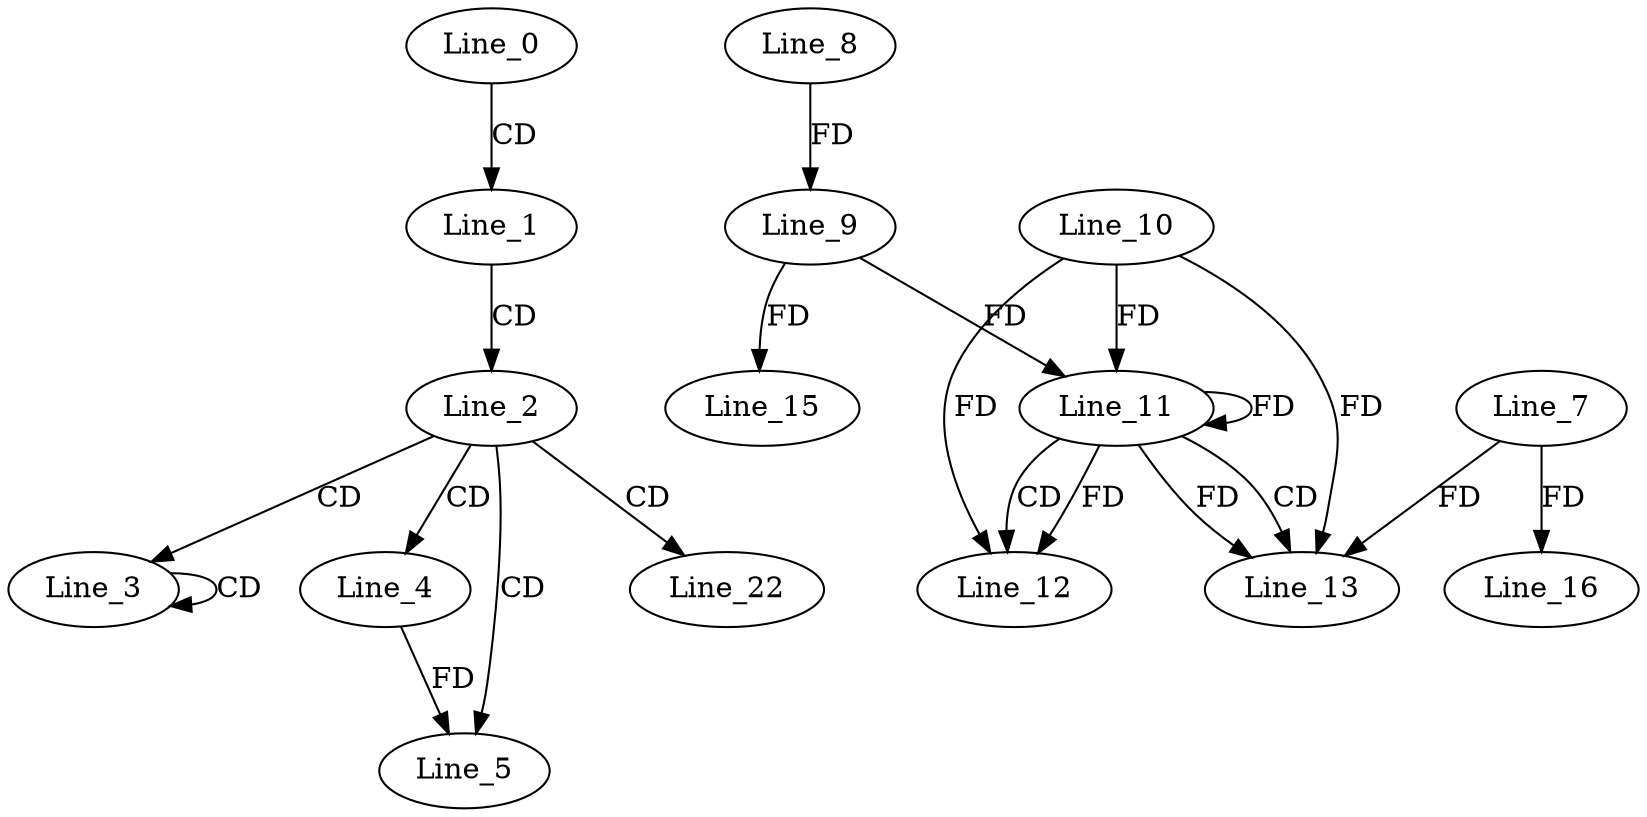 digraph G {
  Line_0;
  Line_1;
  Line_2;
  Line_3;
  Line_3;
  Line_4;
  Line_5;
  Line_8;
  Line_9;
  Line_11;
  Line_10;
  Line_11;
  Line_9;
  Line_11;
  Line_12;
  Line_13;
  Line_7;
  Line_15;
  Line_16;
  Line_22;
  Line_0 -> Line_1 [ label="CD" ];
  Line_1 -> Line_2 [ label="CD" ];
  Line_2 -> Line_3 [ label="CD" ];
  Line_3 -> Line_3 [ label="CD" ];
  Line_2 -> Line_4 [ label="CD" ];
  Line_2 -> Line_5 [ label="CD" ];
  Line_4 -> Line_5 [ label="FD" ];
  Line_8 -> Line_9 [ label="FD" ];
  Line_11 -> Line_11 [ label="FD" ];
  Line_10 -> Line_11 [ label="FD" ];
  Line_9 -> Line_11 [ label="FD" ];
  Line_11 -> Line_12 [ label="CD" ];
  Line_11 -> Line_12 [ label="FD" ];
  Line_10 -> Line_12 [ label="FD" ];
  Line_11 -> Line_13 [ label="CD" ];
  Line_7 -> Line_13 [ label="FD" ];
  Line_11 -> Line_13 [ label="FD" ];
  Line_10 -> Line_13 [ label="FD" ];
  Line_9 -> Line_15 [ label="FD" ];
  Line_7 -> Line_16 [ label="FD" ];
  Line_2 -> Line_22 [ label="CD" ];
}
